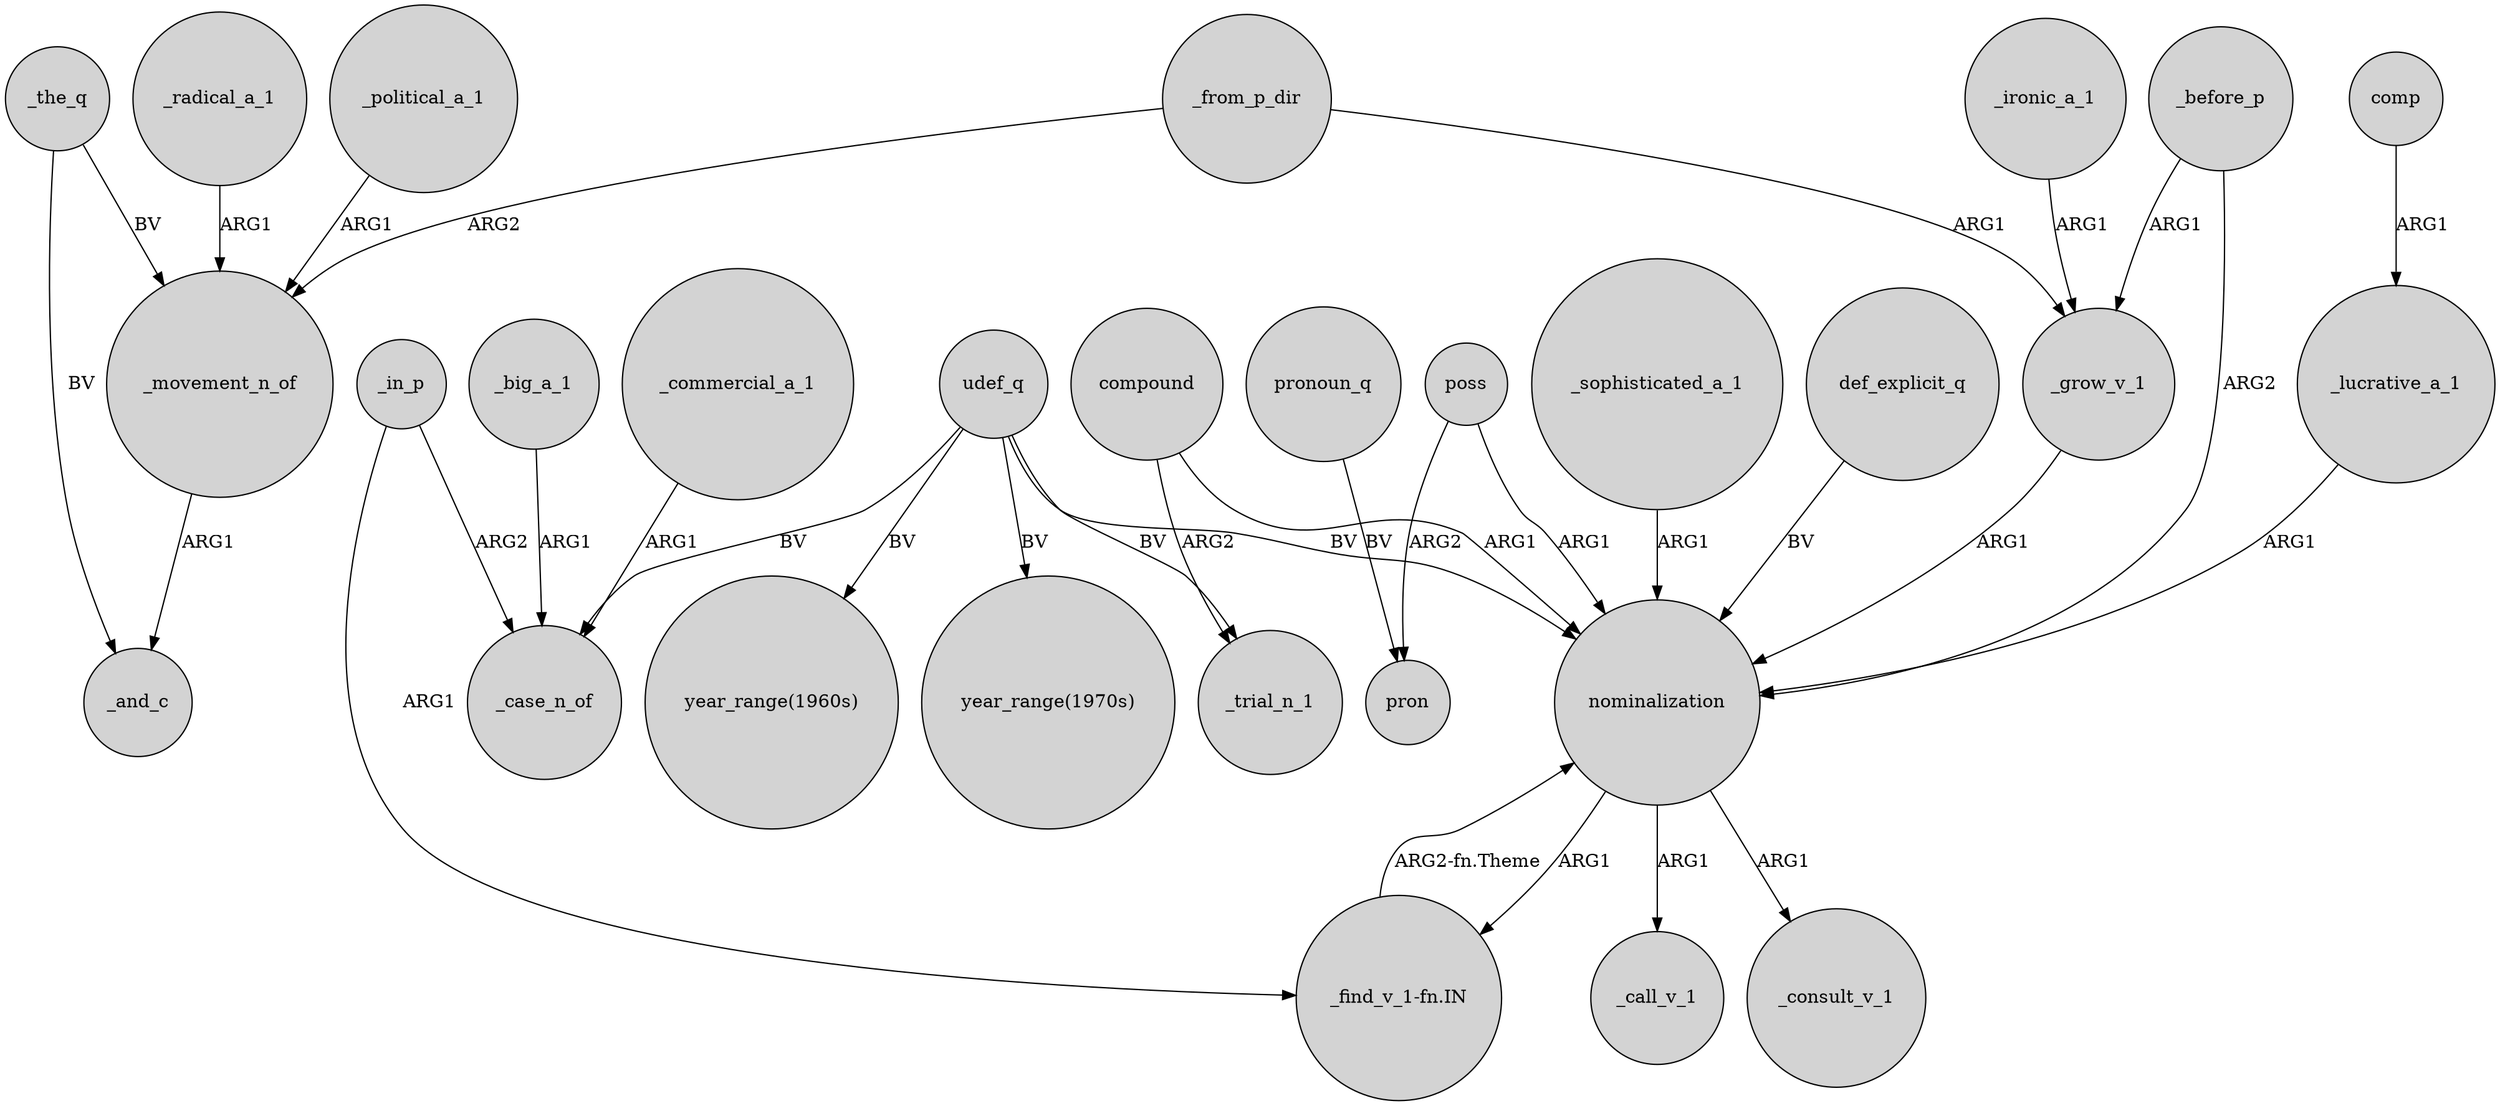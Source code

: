 digraph {
	node [shape=circle style=filled]
	_the_q -> _and_c [label=BV]
	_radical_a_1 -> _movement_n_of [label=ARG1]
	poss -> pron [label=ARG2]
	_from_p_dir -> _movement_n_of [label=ARG2]
	_from_p_dir -> _grow_v_1 [label=ARG1]
	_movement_n_of -> _and_c [label=ARG1]
	_lucrative_a_1 -> nominalization [label=ARG1]
	_before_p -> nominalization [label=ARG2]
	poss -> nominalization [label=ARG1]
	nominalization -> "_find_v_1-fn.IN" [label=ARG1]
	pronoun_q -> pron [label=BV]
	_commercial_a_1 -> _case_n_of [label=ARG1]
	comp -> _lucrative_a_1 [label=ARG1]
	_the_q -> _movement_n_of [label=BV]
	udef_q -> _trial_n_1 [label=BV]
	udef_q -> "year_range(1970s)" [label=BV]
	_in_p -> "_find_v_1-fn.IN" [label=ARG1]
	udef_q -> "year_range(1960s)" [label=BV]
	udef_q -> nominalization [label=BV]
	_sophisticated_a_1 -> nominalization [label=ARG1]
	compound -> _trial_n_1 [label=ARG2]
	_political_a_1 -> _movement_n_of [label=ARG1]
	_big_a_1 -> _case_n_of [label=ARG1]
	_in_p -> _case_n_of [label=ARG2]
	_grow_v_1 -> nominalization [label=ARG1]
	_ironic_a_1 -> _grow_v_1 [label=ARG1]
	def_explicit_q -> nominalization [label=BV]
	_before_p -> _grow_v_1 [label=ARG1]
	udef_q -> _case_n_of [label=BV]
	nominalization -> _consult_v_1 [label=ARG1]
	"_find_v_1-fn.IN" -> nominalization [label="ARG2-fn.Theme"]
	nominalization -> _call_v_1 [label=ARG1]
	compound -> nominalization [label=ARG1]
}
